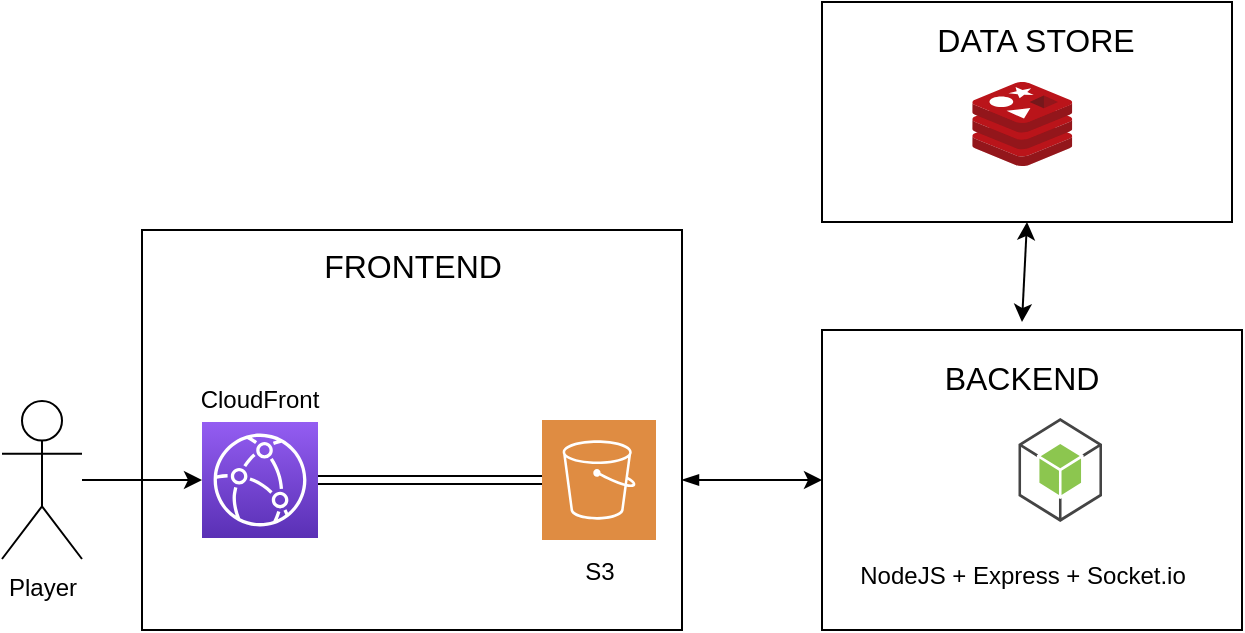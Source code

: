 <mxfile version="14.4.9" type="device"><diagram id="c93Qav4ncorKbFNx0xE6" name="Page-1"><mxGraphModel dx="1038" dy="556" grid="1" gridSize="10" guides="1" tooltips="1" connect="1" arrows="1" fold="1" page="1" pageScale="1" pageWidth="850" pageHeight="1100" math="0" shadow="0"><root><mxCell id="0"/><mxCell id="1" parent="0"/><mxCell id="Dtz6xwZOyFcSo9vweeQ3-24" value="" style="rounded=0;whiteSpace=wrap;html=1;" vertex="1" parent="1"><mxGeometry x="470" y="50" width="205" height="110" as="geometry"/></mxCell><mxCell id="Dtz6xwZOyFcSo9vweeQ3-20" value="" style="rounded=0;whiteSpace=wrap;html=1;" vertex="1" parent="1"><mxGeometry x="470" y="214" width="210" height="150" as="geometry"/></mxCell><mxCell id="Dtz6xwZOyFcSo9vweeQ3-13" value="" style="rounded=0;whiteSpace=wrap;html=1;" vertex="1" parent="1"><mxGeometry x="130" y="164" width="270" height="200" as="geometry"/></mxCell><mxCell id="Dtz6xwZOyFcSo9vweeQ3-7" value="" style="shape=image;html=1;verticalAlign=top;verticalLabelPosition=bottom;labelBackgroundColor=#ffffff;imageAspect=0;aspect=fixed;image=https://cdn3.iconfinder.com/data/icons/logos-3/250/angular-128.png" vertex="1" parent="1"><mxGeometry x="344" y="225" width="29" height="29" as="geometry"/></mxCell><mxCell id="Dtz6xwZOyFcSo9vweeQ3-9" value="" style="shape=image;html=1;verticalAlign=top;verticalLabelPosition=bottom;labelBackgroundColor=#ffffff;imageAspect=0;aspect=fixed;image=https://cdn1.iconfinder.com/data/icons/simple-icons/128/heroku-128-black.png" vertex="1" parent="1"><mxGeometry x="528.25" y="264" width="40" height="40" as="geometry"/></mxCell><mxCell id="Dtz6xwZOyFcSo9vweeQ3-10" value="" style="outlineConnect=0;dashed=0;verticalLabelPosition=bottom;verticalAlign=top;align=center;html=1;shape=mxgraph.aws3.android;fillColor=#8CC64F;gradientColor=none;" vertex="1" parent="1"><mxGeometry x="568.25" y="258" width="41.75" height="52" as="geometry"/></mxCell><mxCell id="Dtz6xwZOyFcSo9vweeQ3-11" value="" style="aspect=fixed;html=1;points=[];align=center;image;fontSize=12;image=img/lib/mscae/Cache_Redis_Product.svg;" vertex="1" parent="1"><mxGeometry x="545.13" y="90" width="50" height="42" as="geometry"/></mxCell><mxCell id="Dtz6xwZOyFcSo9vweeQ3-14" value="&lt;font style=&quot;font-size: 16px&quot;&gt;FRONTEND&lt;/font&gt;" style="text;html=1;align=center;verticalAlign=middle;resizable=0;points=[];autosize=1;" vertex="1" parent="1"><mxGeometry x="215" y="172" width="100" height="20" as="geometry"/></mxCell><mxCell id="Dtz6xwZOyFcSo9vweeQ3-49" style="rounded=0;orthogonalLoop=1;jettySize=auto;html=1;entryX=0.5;entryY=1;entryDx=0;entryDy=0;startArrow=classic;startFill=1;" edge="1" parent="1" target="Dtz6xwZOyFcSo9vweeQ3-24"><mxGeometry relative="1" as="geometry"><mxPoint x="570" y="210" as="sourcePoint"/></mxGeometry></mxCell><mxCell id="Dtz6xwZOyFcSo9vweeQ3-25" value="&lt;font style=&quot;font-size: 16px&quot;&gt;BACKEND&lt;/font&gt;" style="text;html=1;strokeColor=none;fillColor=none;align=center;verticalAlign=middle;whiteSpace=wrap;rounded=0;" vertex="1" parent="1"><mxGeometry x="550" y="228" width="40" height="20" as="geometry"/></mxCell><mxCell id="Dtz6xwZOyFcSo9vweeQ3-26" value="NodeJS + Express + Socket.io" style="text;html=1;strokeColor=none;fillColor=none;align=center;verticalAlign=middle;whiteSpace=wrap;rounded=0;" vertex="1" parent="1"><mxGeometry x="482.5" y="327" width="175" height="20" as="geometry"/></mxCell><mxCell id="Dtz6xwZOyFcSo9vweeQ3-27" value="&lt;div style=&quot;font-size: 16px&quot;&gt;&lt;font style=&quot;font-size: 16px&quot;&gt;DATA STORE&lt;/font&gt;&lt;/div&gt;" style="text;html=1;strokeColor=none;fillColor=none;align=center;verticalAlign=middle;whiteSpace=wrap;rounded=0;" vertex="1" parent="1"><mxGeometry x="521.25" y="59" width="111.75" height="20" as="geometry"/></mxCell><mxCell id="Dtz6xwZOyFcSo9vweeQ3-48" value="" style="edgeStyle=orthogonalEdgeStyle;rounded=0;orthogonalLoop=1;jettySize=auto;html=1;startArrow=blockThin;startFill=1;" edge="1" parent="1"><mxGeometry relative="1" as="geometry"><mxPoint x="400" y="289" as="sourcePoint"/><mxPoint x="470" y="289" as="targetPoint"/></mxGeometry></mxCell><mxCell id="Dtz6xwZOyFcSo9vweeQ3-29" value="" style="pointerEvents=1;shadow=0;dashed=0;html=1;strokeColor=none;fillColor=#DF8C42;labelPosition=center;verticalLabelPosition=bottom;verticalAlign=top;align=center;outlineConnect=0;shape=mxgraph.veeam2.aws_s3;" vertex="1" parent="1"><mxGeometry x="330" y="259" width="57" height="60" as="geometry"/></mxCell><mxCell id="Dtz6xwZOyFcSo9vweeQ3-45" style="shape=link;rounded=0;orthogonalLoop=1;jettySize=auto;html=1;exitX=1;exitY=0.5;exitDx=0;exitDy=0;exitPerimeter=0;" edge="1" parent="1" source="Dtz6xwZOyFcSo9vweeQ3-30" target="Dtz6xwZOyFcSo9vweeQ3-29"><mxGeometry relative="1" as="geometry"/></mxCell><mxCell id="Dtz6xwZOyFcSo9vweeQ3-30" value="" style="points=[[0,0,0],[0.25,0,0],[0.5,0,0],[0.75,0,0],[1,0,0],[0,1,0],[0.25,1,0],[0.5,1,0],[0.75,1,0],[1,1,0],[0,0.25,0],[0,0.5,0],[0,0.75,0],[1,0.25,0],[1,0.5,0],[1,0.75,0]];outlineConnect=0;fontColor=#232F3E;gradientColor=#945DF2;gradientDirection=north;fillColor=#5A30B5;strokeColor=#ffffff;dashed=0;verticalLabelPosition=bottom;verticalAlign=top;align=center;html=1;fontSize=12;fontStyle=0;aspect=fixed;shape=mxgraph.aws4.resourceIcon;resIcon=mxgraph.aws4.cloudfront;" vertex="1" parent="1"><mxGeometry x="160" y="260" width="58" height="58" as="geometry"/></mxCell><mxCell id="Dtz6xwZOyFcSo9vweeQ3-32" value="S3" style="text;html=1;strokeColor=none;fillColor=none;align=center;verticalAlign=middle;whiteSpace=wrap;rounded=0;" vertex="1" parent="1"><mxGeometry x="338.5" y="325" width="40" height="20" as="geometry"/></mxCell><mxCell id="Dtz6xwZOyFcSo9vweeQ3-33" value="CloudFront" style="text;html=1;strokeColor=none;fillColor=none;align=center;verticalAlign=middle;whiteSpace=wrap;rounded=0;" vertex="1" parent="1"><mxGeometry x="169" y="239" width="40" height="20" as="geometry"/></mxCell><mxCell id="Dtz6xwZOyFcSo9vweeQ3-44" style="rounded=0;orthogonalLoop=1;jettySize=auto;html=1;" edge="1" parent="1" source="Dtz6xwZOyFcSo9vweeQ3-41" target="Dtz6xwZOyFcSo9vweeQ3-30"><mxGeometry relative="1" as="geometry"/></mxCell><mxCell id="Dtz6xwZOyFcSo9vweeQ3-41" value="Player" style="shape=umlActor;verticalLabelPosition=bottom;verticalAlign=top;html=1;outlineConnect=0;" vertex="1" parent="1"><mxGeometry x="60" y="249.5" width="40" height="79" as="geometry"/></mxCell></root></mxGraphModel></diagram></mxfile>
